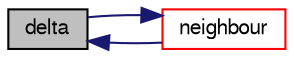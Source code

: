 digraph "delta"
{
  bgcolor="transparent";
  edge [fontname="FreeSans",fontsize="10",labelfontname="FreeSans",labelfontsize="10"];
  node [fontname="FreeSans",fontsize="10",shape=record];
  rankdir="LR";
  Node33000 [label="delta",height=0.2,width=0.4,color="black", fillcolor="grey75", style="filled", fontcolor="black"];
  Node33000 -> Node33001 [dir="back",color="midnightblue",fontsize="10",style="solid",fontname="FreeSans"];
  Node33001 [label="neighbour",height=0.2,width=0.4,color="red",URL="$a22766.html#aab1a7f2af09b33005a527e107c7b3fad",tooltip="Internal face neighbour. "];
  Node33001 -> Node33000 [dir="back",color="midnightblue",fontsize="10",style="solid",fontname="FreeSans"];
}
